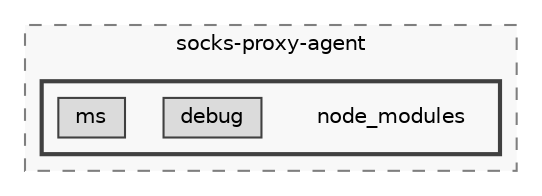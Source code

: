 digraph "backend/node_modules/socks-proxy-agent/node_modules"
{
 // LATEX_PDF_SIZE
  bgcolor="transparent";
  edge [fontname=Helvetica,fontsize=10,labelfontname=Helvetica,labelfontsize=10];
  node [fontname=Helvetica,fontsize=10,shape=box,height=0.2,width=0.4];
  compound=true
  subgraph clusterdir_92fd3b0cfb107e82fbfc14d49aa2c700 {
    graph [ bgcolor="#f8f8f8", pencolor="grey50", label="socks-proxy-agent", fontname=Helvetica,fontsize=10 style="filled,dashed", URL="dir_92fd3b0cfb107e82fbfc14d49aa2c700.html",tooltip=""]
  subgraph clusterdir_ed6b861b8a1259681a4106ef1a814f5e {
    graph [ bgcolor="#f8f8f8", pencolor="grey25", label="", fontname=Helvetica,fontsize=10 style="filled,bold", URL="dir_ed6b861b8a1259681a4106ef1a814f5e.html",tooltip=""]
    dir_ed6b861b8a1259681a4106ef1a814f5e [shape=plaintext, label="node_modules"];
  dir_26a33a27b1eb6a9067c30bcb8cdf3f47 [label="debug", fillcolor="#dbdbdb", color="grey25", style="filled", URL="dir_26a33a27b1eb6a9067c30bcb8cdf3f47.html",tooltip=""];
  dir_84896ec04f3c39bc0df13cabaffcfa4b [label="ms", fillcolor="#dbdbdb", color="grey25", style="filled", URL="dir_84896ec04f3c39bc0df13cabaffcfa4b.html",tooltip=""];
  }
  }
}
